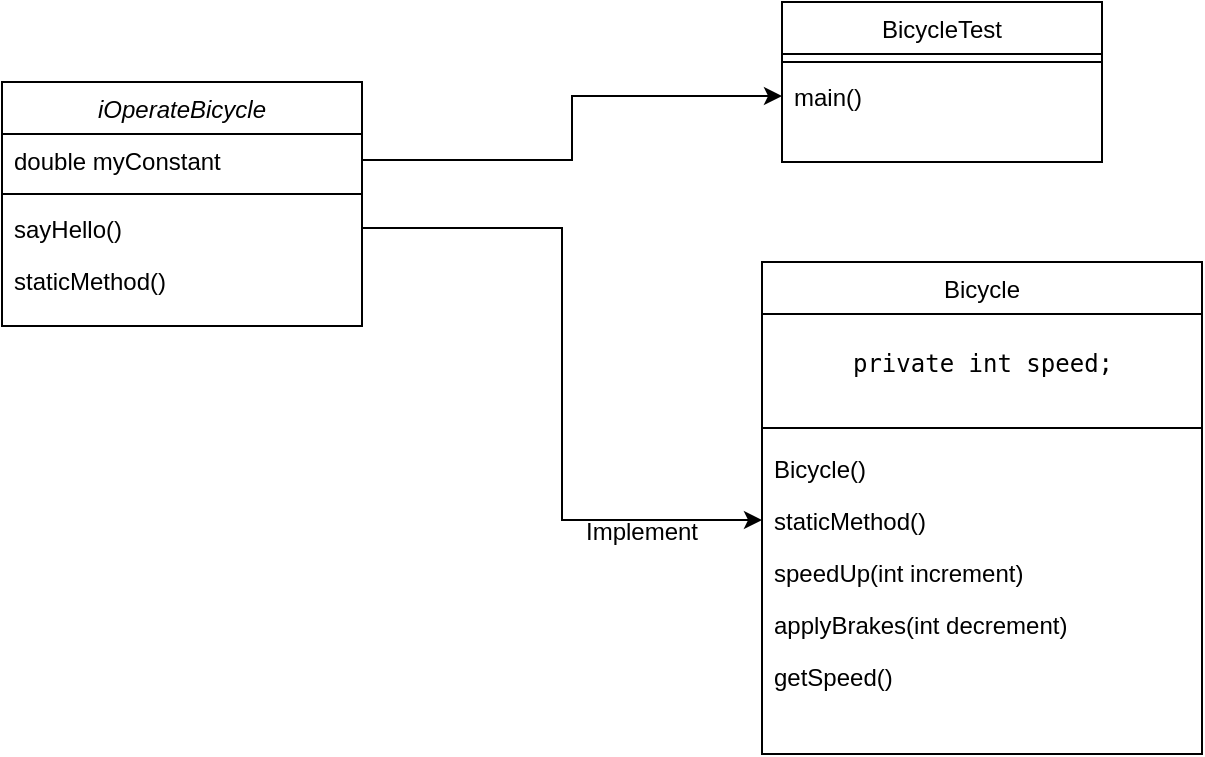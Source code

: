 <mxfile version="21.6.1" type="github">
  <diagram id="C5RBs43oDa-KdzZeNtuy" name="Page-1">
    <mxGraphModel dx="880" dy="470" grid="1" gridSize="10" guides="1" tooltips="1" connect="1" arrows="1" fold="1" page="1" pageScale="1" pageWidth="827" pageHeight="1169" math="0" shadow="0">
      <root>
        <mxCell id="WIyWlLk6GJQsqaUBKTNV-0" />
        <mxCell id="WIyWlLk6GJQsqaUBKTNV-1" parent="WIyWlLk6GJQsqaUBKTNV-0" />
        <mxCell id="zkfFHV4jXpPFQw0GAbJ--0" value="iOperateBicycle" style="swimlane;fontStyle=2;align=center;verticalAlign=top;childLayout=stackLayout;horizontal=1;startSize=26;horizontalStack=0;resizeParent=1;resizeLast=0;collapsible=1;marginBottom=0;rounded=0;shadow=0;strokeWidth=1;" parent="WIyWlLk6GJQsqaUBKTNV-1" vertex="1">
          <mxGeometry x="110" y="80" width="180" height="122" as="geometry">
            <mxRectangle x="230" y="140" width="160" height="26" as="alternateBounds" />
          </mxGeometry>
        </mxCell>
        <mxCell id="zkfFHV4jXpPFQw0GAbJ--1" value="double myConstant " style="text;align=left;verticalAlign=top;spacingLeft=4;spacingRight=4;overflow=hidden;rotatable=0;points=[[0,0.5],[1,0.5]];portConstraint=eastwest;" parent="zkfFHV4jXpPFQw0GAbJ--0" vertex="1">
          <mxGeometry y="26" width="180" height="26" as="geometry" />
        </mxCell>
        <mxCell id="zkfFHV4jXpPFQw0GAbJ--4" value="" style="line;html=1;strokeWidth=1;align=left;verticalAlign=middle;spacingTop=-1;spacingLeft=3;spacingRight=3;rotatable=0;labelPosition=right;points=[];portConstraint=eastwest;" parent="zkfFHV4jXpPFQw0GAbJ--0" vertex="1">
          <mxGeometry y="52" width="180" height="8" as="geometry" />
        </mxCell>
        <mxCell id="cWIG_-4hmbhiw7aKQN8O-4" value="sayHello()" style="text;align=left;verticalAlign=top;spacingLeft=4;spacingRight=4;overflow=hidden;rotatable=0;points=[[0,0.5],[1,0.5]];portConstraint=eastwest;" parent="zkfFHV4jXpPFQw0GAbJ--0" vertex="1">
          <mxGeometry y="60" width="180" height="26" as="geometry" />
        </mxCell>
        <mxCell id="cWIG_-4hmbhiw7aKQN8O-5" value="staticMethod()" style="text;align=left;verticalAlign=top;spacingLeft=4;spacingRight=4;overflow=hidden;rotatable=0;points=[[0,0.5],[1,0.5]];portConstraint=eastwest;" parent="zkfFHV4jXpPFQw0GAbJ--0" vertex="1">
          <mxGeometry y="86" width="180" height="26" as="geometry" />
        </mxCell>
        <mxCell id="cWIG_-4hmbhiw7aKQN8O-10" value="Bicycle" style="swimlane;fontStyle=0;align=center;verticalAlign=top;childLayout=stackLayout;horizontal=1;startSize=26;horizontalStack=0;resizeParent=1;resizeLast=0;collapsible=1;marginBottom=0;rounded=0;shadow=0;strokeWidth=1;" parent="WIyWlLk6GJQsqaUBKTNV-1" vertex="1">
          <mxGeometry x="490" y="170" width="220" height="246" as="geometry">
            <mxRectangle x="550" y="140" width="160" height="26" as="alternateBounds" />
          </mxGeometry>
        </mxCell>
        <mxCell id="xY1jwGwAosMKg9D-tgrU-3" value="&lt;pre data-language=&quot;python&quot;&gt;private &lt;span class=&quot;keyword&quot;&gt;int&lt;/span&gt; speed;&lt;/pre&gt;" style="text;html=1;align=center;verticalAlign=middle;resizable=0;points=[];autosize=1;strokeColor=none;fillColor=none;" vertex="1" parent="cWIG_-4hmbhiw7aKQN8O-10">
          <mxGeometry y="26" width="220" height="50" as="geometry" />
        </mxCell>
        <mxCell id="cWIG_-4hmbhiw7aKQN8O-11" value="" style="line;html=1;strokeWidth=1;align=left;verticalAlign=middle;spacingTop=-1;spacingLeft=3;spacingRight=3;rotatable=0;labelPosition=right;points=[];portConstraint=eastwest;" parent="cWIG_-4hmbhiw7aKQN8O-10" vertex="1">
          <mxGeometry y="76" width="220" height="14" as="geometry" />
        </mxCell>
        <mxCell id="xY1jwGwAosMKg9D-tgrU-6" value="Bicycle()" style="text;align=left;verticalAlign=top;spacingLeft=4;spacingRight=4;overflow=hidden;rotatable=0;points=[[0,0.5],[1,0.5]];portConstraint=eastwest;" vertex="1" parent="cWIG_-4hmbhiw7aKQN8O-10">
          <mxGeometry y="90" width="220" height="26" as="geometry" />
        </mxCell>
        <mxCell id="xY1jwGwAosMKg9D-tgrU-5" value="staticMethod()" style="text;align=left;verticalAlign=top;spacingLeft=4;spacingRight=4;overflow=hidden;rotatable=0;points=[[0,0.5],[1,0.5]];portConstraint=eastwest;" vertex="1" parent="cWIG_-4hmbhiw7aKQN8O-10">
          <mxGeometry y="116" width="220" height="26" as="geometry" />
        </mxCell>
        <mxCell id="xY1jwGwAosMKg9D-tgrU-7" value="speedUp(int increment)" style="text;align=left;verticalAlign=top;spacingLeft=4;spacingRight=4;overflow=hidden;rotatable=0;points=[[0,0.5],[1,0.5]];portConstraint=eastwest;" vertex="1" parent="cWIG_-4hmbhiw7aKQN8O-10">
          <mxGeometry y="142" width="220" height="26" as="geometry" />
        </mxCell>
        <mxCell id="xY1jwGwAosMKg9D-tgrU-8" value="applyBrakes(int decrement)" style="text;align=left;verticalAlign=top;spacingLeft=4;spacingRight=4;overflow=hidden;rotatable=0;points=[[0,0.5],[1,0.5]];portConstraint=eastwest;" vertex="1" parent="cWIG_-4hmbhiw7aKQN8O-10">
          <mxGeometry y="168" width="220" height="26" as="geometry" />
        </mxCell>
        <mxCell id="xY1jwGwAosMKg9D-tgrU-9" value="getSpeed() " style="text;align=left;verticalAlign=top;spacingLeft=4;spacingRight=4;overflow=hidden;rotatable=0;points=[[0,0.5],[1,0.5]];portConstraint=eastwest;" vertex="1" parent="cWIG_-4hmbhiw7aKQN8O-10">
          <mxGeometry y="194" width="220" height="26" as="geometry" />
        </mxCell>
        <mxCell id="xY1jwGwAosMKg9D-tgrU-0" value="BicycleTest" style="swimlane;fontStyle=0;align=center;verticalAlign=top;childLayout=stackLayout;horizontal=1;startSize=26;horizontalStack=0;resizeParent=1;resizeLast=0;collapsible=1;marginBottom=0;rounded=0;shadow=0;strokeWidth=1;" vertex="1" parent="WIyWlLk6GJQsqaUBKTNV-1">
          <mxGeometry x="500" y="40" width="160" height="80" as="geometry">
            <mxRectangle x="550" y="140" width="160" height="26" as="alternateBounds" />
          </mxGeometry>
        </mxCell>
        <mxCell id="xY1jwGwAosMKg9D-tgrU-1" value="" style="line;html=1;strokeWidth=1;align=left;verticalAlign=middle;spacingTop=-1;spacingLeft=3;spacingRight=3;rotatable=0;labelPosition=right;points=[];portConstraint=eastwest;" vertex="1" parent="xY1jwGwAosMKg9D-tgrU-0">
          <mxGeometry y="26" width="160" height="8" as="geometry" />
        </mxCell>
        <mxCell id="xY1jwGwAosMKg9D-tgrU-2" value="main()" style="text;align=left;verticalAlign=top;spacingLeft=4;spacingRight=4;overflow=hidden;rotatable=0;points=[[0,0.5],[1,0.5]];portConstraint=eastwest;" vertex="1" parent="xY1jwGwAosMKg9D-tgrU-0">
          <mxGeometry y="34" width="160" height="26" as="geometry" />
        </mxCell>
        <mxCell id="xY1jwGwAosMKg9D-tgrU-10" style="edgeStyle=orthogonalEdgeStyle;rounded=0;orthogonalLoop=1;jettySize=auto;html=1;exitX=1;exitY=0.5;exitDx=0;exitDy=0;entryX=0;entryY=0.5;entryDx=0;entryDy=0;" edge="1" parent="WIyWlLk6GJQsqaUBKTNV-1" source="zkfFHV4jXpPFQw0GAbJ--1" target="xY1jwGwAosMKg9D-tgrU-2">
          <mxGeometry relative="1" as="geometry" />
        </mxCell>
        <mxCell id="xY1jwGwAosMKg9D-tgrU-11" style="edgeStyle=orthogonalEdgeStyle;rounded=0;orthogonalLoop=1;jettySize=auto;html=1;exitX=1;exitY=0.5;exitDx=0;exitDy=0;entryX=0;entryY=0.5;entryDx=0;entryDy=0;" edge="1" parent="WIyWlLk6GJQsqaUBKTNV-1" source="cWIG_-4hmbhiw7aKQN8O-4" target="xY1jwGwAosMKg9D-tgrU-5">
          <mxGeometry relative="1" as="geometry" />
        </mxCell>
        <mxCell id="xY1jwGwAosMKg9D-tgrU-12" value="Implement" style="text;html=1;strokeColor=none;fillColor=none;align=center;verticalAlign=middle;whiteSpace=wrap;rounded=0;" vertex="1" parent="WIyWlLk6GJQsqaUBKTNV-1">
          <mxGeometry x="400" y="290" width="60" height="30" as="geometry" />
        </mxCell>
      </root>
    </mxGraphModel>
  </diagram>
</mxfile>
